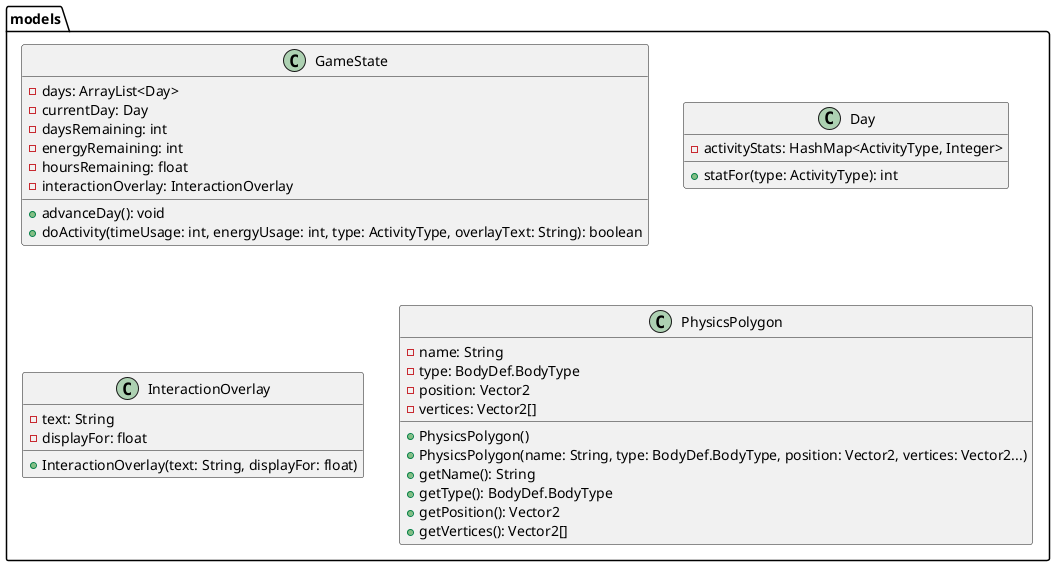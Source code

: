 @startuml

package models {
    class GameState {
        - days: ArrayList<Day>
        - currentDay: Day
        - daysRemaining: int
        - energyRemaining: int
        - hoursRemaining: float
        - interactionOverlay: InteractionOverlay
        + advanceDay(): void
        + doActivity(timeUsage: int, energyUsage: int, type: ActivityType, overlayText: String): boolean
    }

    class Day {
        - activityStats: HashMap<ActivityType, Integer>
        + statFor(type: ActivityType): int
    }

    class InteractionOverlay {
        - text: String
        - displayFor: float
        + InteractionOverlay(text: String, displayFor: float)
    }

    class PhysicsPolygon {
        - name: String
        - type: BodyDef.BodyType
        - position: Vector2
        - vertices: Vector2[]
        + PhysicsPolygon()
        + PhysicsPolygon(name: String, type: BodyDef.BodyType, position: Vector2, vertices: Vector2...)
        + getName(): String
        + getType(): BodyDef.BodyType
        + getPosition(): Vector2
        + getVertices(): Vector2[]
    }
}
@enduml